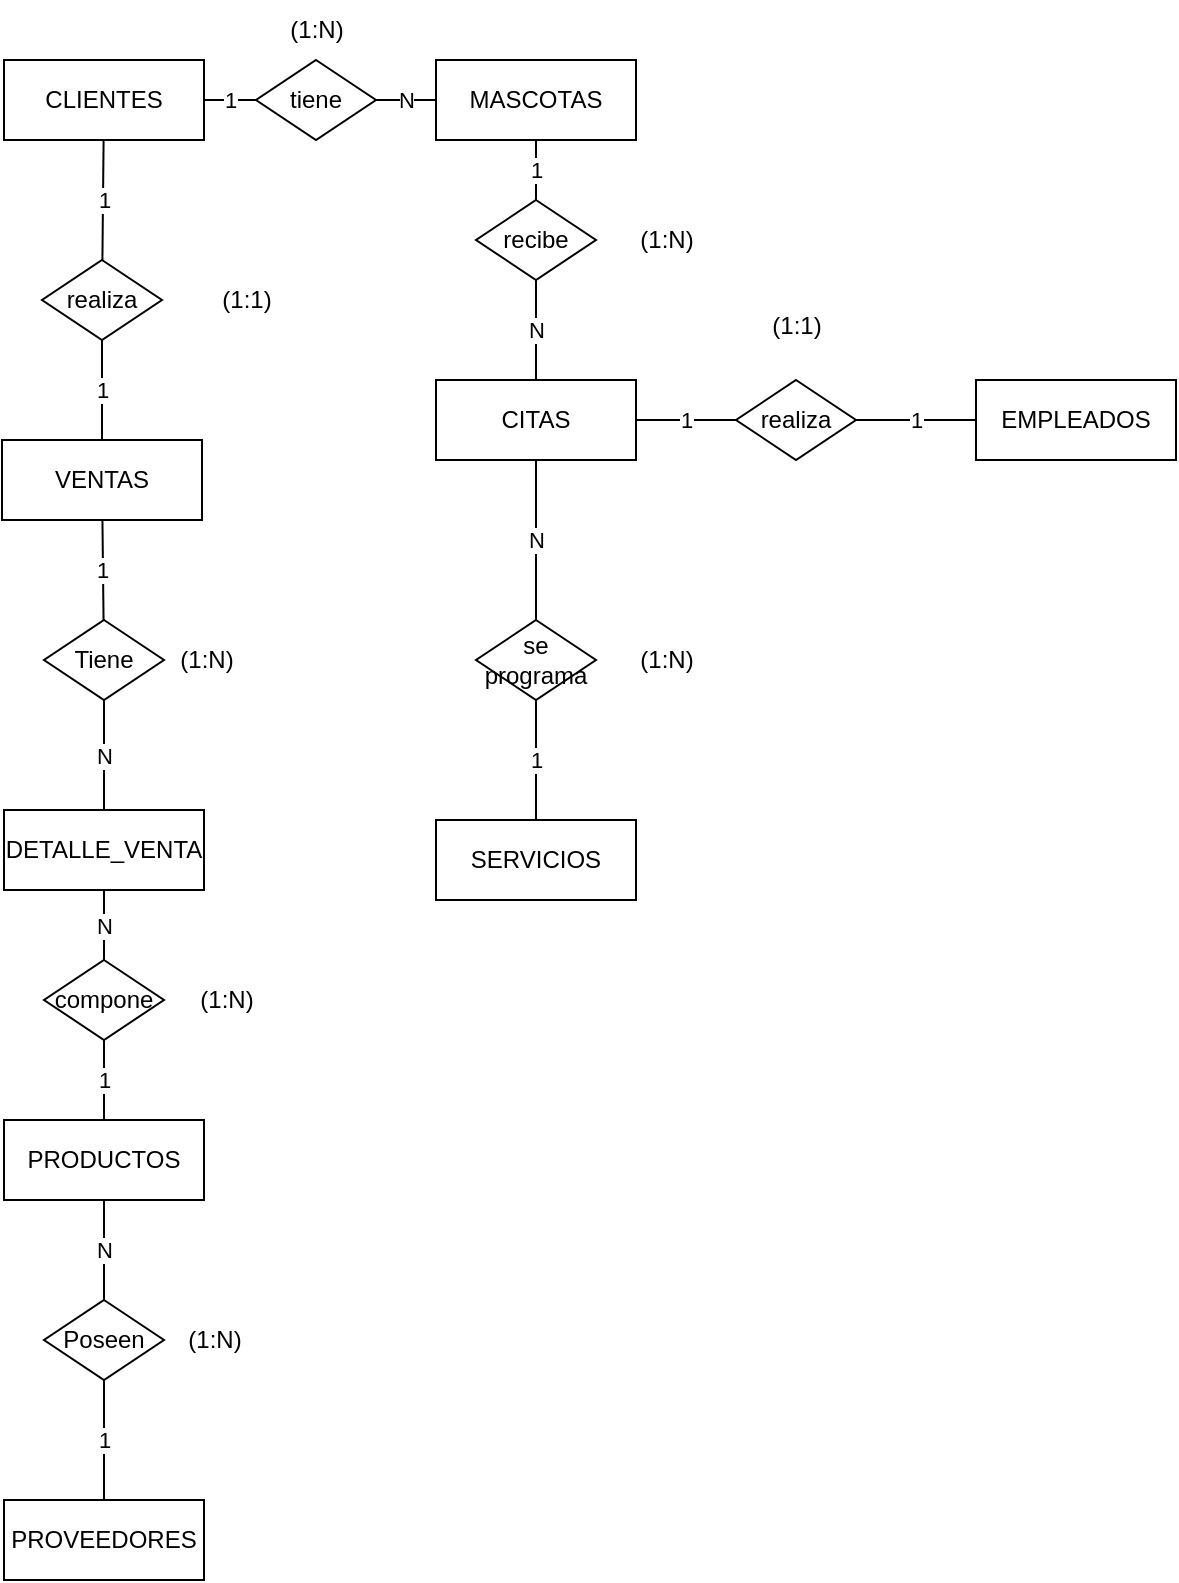 <mxfile version="27.0.5">
  <diagram name="Modelo ER Veterinaria" id="EV_j7POWdt5cSocLxYPo">
    <mxGraphModel dx="703" dy="776" grid="1" gridSize="10" guides="1" tooltips="1" connect="1" arrows="1" fold="1" page="1" pageScale="1" pageWidth="827" pageHeight="1169" math="0" shadow="0">
      <root>
        <mxCell id="0" />
        <mxCell id="1" parent="0" />
        <mxCell id="sTmlgyo44CQq-hGbdVQ3-18" value="CLIENTES" style="shape=rectangle;whiteSpace=wrap;html=1;" vertex="1" parent="1">
          <mxGeometry x="394" y="170" width="100" height="40" as="geometry" />
        </mxCell>
        <mxCell id="sTmlgyo44CQq-hGbdVQ3-19" value="MASCOTAS" style="shape=rectangle;whiteSpace=wrap;html=1;" vertex="1" parent="1">
          <mxGeometry x="610" y="170" width="100" height="40" as="geometry" />
        </mxCell>
        <mxCell id="sTmlgyo44CQq-hGbdVQ3-20" value="VENTAS" style="shape=rectangle;whiteSpace=wrap;html=1;" vertex="1" parent="1">
          <mxGeometry x="393" y="360" width="100" height="40" as="geometry" />
        </mxCell>
        <mxCell id="sTmlgyo44CQq-hGbdVQ3-21" value="DETALLE_VENTA" style="shape=rectangle;whiteSpace=wrap;html=1;" vertex="1" parent="1">
          <mxGeometry x="394" y="545" width="100" height="40" as="geometry" />
        </mxCell>
        <mxCell id="sTmlgyo44CQq-hGbdVQ3-22" value="PRODUCTOS" style="shape=rectangle;whiteSpace=wrap;html=1;" vertex="1" parent="1">
          <mxGeometry x="394" y="700" width="100" height="40" as="geometry" />
        </mxCell>
        <mxCell id="sTmlgyo44CQq-hGbdVQ3-23" value="PROVEEDORES" style="shape=rectangle;whiteSpace=wrap;html=1;" vertex="1" parent="1">
          <mxGeometry x="394" y="890" width="100" height="40" as="geometry" />
        </mxCell>
        <mxCell id="sTmlgyo44CQq-hGbdVQ3-24" value="CITAS" style="shape=rectangle;whiteSpace=wrap;html=1;" vertex="1" parent="1">
          <mxGeometry x="610" y="330" width="100" height="40" as="geometry" />
        </mxCell>
        <mxCell id="sTmlgyo44CQq-hGbdVQ3-25" value="EMPLEADOS" style="shape=rectangle;whiteSpace=wrap;html=1;" vertex="1" parent="1">
          <mxGeometry x="880" y="330" width="100" height="40" as="geometry" />
        </mxCell>
        <mxCell id="sTmlgyo44CQq-hGbdVQ3-26" value="SERVICIOS" style="shape=rectangle;whiteSpace=wrap;html=1;" vertex="1" parent="1">
          <mxGeometry x="610" y="550" width="100" height="40" as="geometry" />
        </mxCell>
        <mxCell id="sTmlgyo44CQq-hGbdVQ3-27" value="tiene" style="rhombus;whiteSpace=wrap;html=1;" vertex="1" parent="1">
          <mxGeometry x="520" y="170" width="60" height="40" as="geometry" />
        </mxCell>
        <mxCell id="sTmlgyo44CQq-hGbdVQ3-28" value="1" style="endArrow=none;html=1;align=center;" edge="1" parent="1" source="sTmlgyo44CQq-hGbdVQ3-18" target="sTmlgyo44CQq-hGbdVQ3-27">
          <mxGeometry relative="1" as="geometry" />
        </mxCell>
        <mxCell id="sTmlgyo44CQq-hGbdVQ3-29" value="N" style="endArrow=none;html=1;align=center;" edge="1" parent="1" source="sTmlgyo44CQq-hGbdVQ3-19" target="sTmlgyo44CQq-hGbdVQ3-27">
          <mxGeometry relative="1" as="geometry" />
        </mxCell>
        <mxCell id="sTmlgyo44CQq-hGbdVQ3-30" value="realiza" style="rhombus;whiteSpace=wrap;html=1;" vertex="1" parent="1">
          <mxGeometry x="413" y="270" width="60" height="40" as="geometry" />
        </mxCell>
        <mxCell id="sTmlgyo44CQq-hGbdVQ3-31" value="1" style="endArrow=none;html=1;align=center;" edge="1" parent="1" source="sTmlgyo44CQq-hGbdVQ3-18" target="sTmlgyo44CQq-hGbdVQ3-30">
          <mxGeometry relative="1" as="geometry" />
        </mxCell>
        <mxCell id="sTmlgyo44CQq-hGbdVQ3-32" value="1" style="endArrow=none;html=1;align=center;exitX=0.5;exitY=0;exitDx=0;exitDy=0;" edge="1" parent="1" source="sTmlgyo44CQq-hGbdVQ3-20" target="sTmlgyo44CQq-hGbdVQ3-30">
          <mxGeometry relative="1" as="geometry">
            <mxPoint x="532" y="270" as="sourcePoint" />
          </mxGeometry>
        </mxCell>
        <mxCell id="sTmlgyo44CQq-hGbdVQ3-33" value="recibe" style="rhombus;whiteSpace=wrap;html=1;" vertex="1" parent="1">
          <mxGeometry x="630" y="240" width="60" height="40" as="geometry" />
        </mxCell>
        <mxCell id="sTmlgyo44CQq-hGbdVQ3-34" value="1" style="endArrow=none;html=1;align=center;" edge="1" parent="1" source="sTmlgyo44CQq-hGbdVQ3-19" target="sTmlgyo44CQq-hGbdVQ3-33">
          <mxGeometry relative="1" as="geometry" />
        </mxCell>
        <mxCell id="sTmlgyo44CQq-hGbdVQ3-35" value="N" style="endArrow=none;html=1;align=center;exitX=0.5;exitY=0;exitDx=0;exitDy=0;" edge="1" parent="1" source="sTmlgyo44CQq-hGbdVQ3-24" target="sTmlgyo44CQq-hGbdVQ3-33">
          <mxGeometry relative="1" as="geometry">
            <mxPoint x="748" y="270" as="sourcePoint" />
          </mxGeometry>
        </mxCell>
        <mxCell id="sTmlgyo44CQq-hGbdVQ3-36" value="compone" style="rhombus;whiteSpace=wrap;html=1;" vertex="1" parent="1">
          <mxGeometry x="414" y="620" width="60" height="40" as="geometry" />
        </mxCell>
        <mxCell id="sTmlgyo44CQq-hGbdVQ3-37" value="N" style="endArrow=none;html=1;align=center;" edge="1" parent="1" source="sTmlgyo44CQq-hGbdVQ3-21" target="sTmlgyo44CQq-hGbdVQ3-36">
          <mxGeometry relative="1" as="geometry" />
        </mxCell>
        <mxCell id="sTmlgyo44CQq-hGbdVQ3-38" value="1" style="endArrow=none;html=1;align=center;" edge="1" parent="1" source="sTmlgyo44CQq-hGbdVQ3-22" target="sTmlgyo44CQq-hGbdVQ3-36">
          <mxGeometry relative="1" as="geometry" />
        </mxCell>
        <mxCell id="sTmlgyo44CQq-hGbdVQ3-39" value="se programa" style="rhombus;whiteSpace=wrap;html=1;" vertex="1" parent="1">
          <mxGeometry x="630" y="450" width="60" height="40" as="geometry" />
        </mxCell>
        <mxCell id="sTmlgyo44CQq-hGbdVQ3-40" value="1" style="endArrow=none;html=1;align=center;" edge="1" parent="1" source="sTmlgyo44CQq-hGbdVQ3-26" target="sTmlgyo44CQq-hGbdVQ3-39">
          <mxGeometry relative="1" as="geometry" />
        </mxCell>
        <mxCell id="sTmlgyo44CQq-hGbdVQ3-41" value="N" style="endArrow=none;html=1;align=center;" edge="1" parent="1" source="sTmlgyo44CQq-hGbdVQ3-24" target="sTmlgyo44CQq-hGbdVQ3-39">
          <mxGeometry relative="1" as="geometry" />
        </mxCell>
        <mxCell id="sTmlgyo44CQq-hGbdVQ3-42" value="realiza" style="rhombus;whiteSpace=wrap;html=1;" vertex="1" parent="1">
          <mxGeometry x="760" y="330" width="60" height="40" as="geometry" />
        </mxCell>
        <mxCell id="sTmlgyo44CQq-hGbdVQ3-43" value="1" style="endArrow=none;html=1;align=center;" edge="1" parent="1" source="sTmlgyo44CQq-hGbdVQ3-25" target="sTmlgyo44CQq-hGbdVQ3-42">
          <mxGeometry relative="1" as="geometry" />
        </mxCell>
        <mxCell id="sTmlgyo44CQq-hGbdVQ3-44" value="1" style="endArrow=none;html=1;align=center;" edge="1" parent="1" source="sTmlgyo44CQq-hGbdVQ3-24" target="sTmlgyo44CQq-hGbdVQ3-42">
          <mxGeometry relative="1" as="geometry" />
        </mxCell>
        <mxCell id="sTmlgyo44CQq-hGbdVQ3-45" value="Tiene" style="rhombus;whiteSpace=wrap;html=1;" vertex="1" parent="1">
          <mxGeometry x="414" y="450" width="60" height="40" as="geometry" />
        </mxCell>
        <mxCell id="sTmlgyo44CQq-hGbdVQ3-46" value="1" style="endArrow=none;html=1;align=center;" edge="1" parent="1" source="sTmlgyo44CQq-hGbdVQ3-20" target="sTmlgyo44CQq-hGbdVQ3-45">
          <mxGeometry relative="1" as="geometry" />
        </mxCell>
        <mxCell id="sTmlgyo44CQq-hGbdVQ3-47" value="N" style="endArrow=none;html=1;align=center;" edge="1" parent="1" source="sTmlgyo44CQq-hGbdVQ3-21" target="sTmlgyo44CQq-hGbdVQ3-45">
          <mxGeometry relative="1" as="geometry" />
        </mxCell>
        <mxCell id="sTmlgyo44CQq-hGbdVQ3-48" value="Poseen" style="rhombus;whiteSpace=wrap;html=1;" vertex="1" parent="1">
          <mxGeometry x="414" y="790" width="60" height="40" as="geometry" />
        </mxCell>
        <mxCell id="sTmlgyo44CQq-hGbdVQ3-49" value="N" style="endArrow=none;html=1;align=center;" edge="1" parent="1" source="sTmlgyo44CQq-hGbdVQ3-22" target="sTmlgyo44CQq-hGbdVQ3-48">
          <mxGeometry relative="1" as="geometry" />
        </mxCell>
        <mxCell id="sTmlgyo44CQq-hGbdVQ3-50" value="1" style="endArrow=none;html=1;align=center;" edge="1" parent="1" source="sTmlgyo44CQq-hGbdVQ3-23" target="sTmlgyo44CQq-hGbdVQ3-48">
          <mxGeometry relative="1" as="geometry" />
        </mxCell>
        <mxCell id="sTmlgyo44CQq-hGbdVQ3-51" value="(1:1)" style="text;html=1;align=center;verticalAlign=middle;resizable=0;points=[];autosize=1;strokeColor=none;fillColor=none;" vertex="1" parent="1">
          <mxGeometry x="765" y="288" width="50" height="30" as="geometry" />
        </mxCell>
        <mxCell id="sTmlgyo44CQq-hGbdVQ3-52" value="(1:N)" style="text;html=1;align=center;verticalAlign=middle;resizable=0;points=[];autosize=1;strokeColor=none;fillColor=none;" vertex="1" parent="1">
          <mxGeometry x="700" y="245" width="50" height="30" as="geometry" />
        </mxCell>
        <mxCell id="sTmlgyo44CQq-hGbdVQ3-53" value="(1:N)" style="text;html=1;align=center;verticalAlign=middle;resizable=0;points=[];autosize=1;strokeColor=none;fillColor=none;" vertex="1" parent="1">
          <mxGeometry x="525" y="140" width="50" height="30" as="geometry" />
        </mxCell>
        <mxCell id="sTmlgyo44CQq-hGbdVQ3-54" value="(1:N)" style="text;html=1;align=center;verticalAlign=middle;resizable=0;points=[];autosize=1;strokeColor=none;fillColor=none;" vertex="1" parent="1">
          <mxGeometry x="470" y="455" width="50" height="30" as="geometry" />
        </mxCell>
        <mxCell id="sTmlgyo44CQq-hGbdVQ3-55" value="(1:N)" style="text;html=1;align=center;verticalAlign=middle;resizable=0;points=[];autosize=1;strokeColor=none;fillColor=none;" vertex="1" parent="1">
          <mxGeometry x="474" y="795" width="50" height="30" as="geometry" />
        </mxCell>
        <mxCell id="sTmlgyo44CQq-hGbdVQ3-56" value="(1:N)" style="text;html=1;align=center;verticalAlign=middle;resizable=0;points=[];autosize=1;strokeColor=none;fillColor=none;" vertex="1" parent="1">
          <mxGeometry x="480" y="625" width="50" height="30" as="geometry" />
        </mxCell>
        <mxCell id="sTmlgyo44CQq-hGbdVQ3-57" value="(1:1)" style="text;html=1;align=center;verticalAlign=middle;resizable=0;points=[];autosize=1;strokeColor=none;fillColor=none;" vertex="1" parent="1">
          <mxGeometry x="490" y="275" width="50" height="30" as="geometry" />
        </mxCell>
        <mxCell id="sTmlgyo44CQq-hGbdVQ3-59" value="(1:N)" style="text;html=1;align=center;verticalAlign=middle;resizable=0;points=[];autosize=1;strokeColor=none;fillColor=none;" vertex="1" parent="1">
          <mxGeometry x="700" y="455" width="50" height="30" as="geometry" />
        </mxCell>
      </root>
    </mxGraphModel>
  </diagram>
</mxfile>
